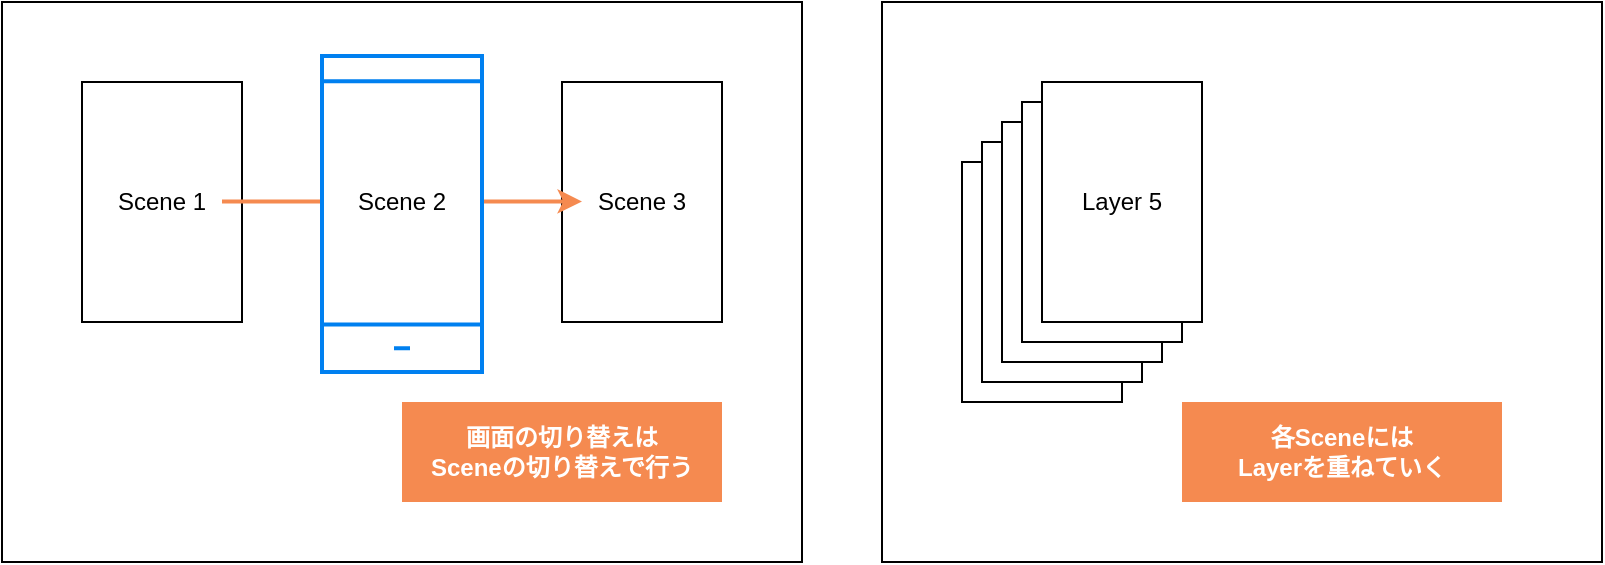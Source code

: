 <mxfile version="24.7.6">
  <diagram name="ページ1" id="mHwg5NyQNrpVbFLi7LDj">
    <mxGraphModel dx="1509" dy="827" grid="1" gridSize="10" guides="1" tooltips="1" connect="1" arrows="1" fold="1" page="1" pageScale="1" pageWidth="827" pageHeight="1169" math="0" shadow="0">
      <root>
        <mxCell id="0" />
        <mxCell id="1" parent="0" />
        <mxCell id="ozLeThp8QFuG8bKPz6EM-18" value="" style="rounded=0;whiteSpace=wrap;html=1;" vertex="1" parent="1">
          <mxGeometry x="520" y="40" width="360" height="280" as="geometry" />
        </mxCell>
        <mxCell id="ozLeThp8QFuG8bKPz6EM-9" value="" style="rounded=0;whiteSpace=wrap;html=1;" vertex="1" parent="1">
          <mxGeometry x="80" y="40" width="400" height="280" as="geometry" />
        </mxCell>
        <mxCell id="ozLeThp8QFuG8bKPz6EM-1" value="Scene 1" style="rounded=0;whiteSpace=wrap;html=1;" vertex="1" parent="1">
          <mxGeometry x="120" y="80" width="80" height="120" as="geometry" />
        </mxCell>
        <mxCell id="ozLeThp8QFuG8bKPz6EM-5" value="Scene 3" style="rounded=0;whiteSpace=wrap;html=1;" vertex="1" parent="1">
          <mxGeometry x="360" y="80" width="80" height="120" as="geometry" />
        </mxCell>
        <mxCell id="ozLeThp8QFuG8bKPz6EM-6" value="" style="endArrow=classic;html=1;rounded=0;strokeColor=#F58A50;strokeWidth=2;" edge="1" parent="1">
          <mxGeometry width="50" height="50" relative="1" as="geometry">
            <mxPoint x="190" y="139.69" as="sourcePoint" />
            <mxPoint x="370" y="139.69" as="targetPoint" />
          </mxGeometry>
        </mxCell>
        <mxCell id="ozLeThp8QFuG8bKPz6EM-4" value="Scene 2" style="rounded=0;whiteSpace=wrap;html=1;strokeColor=none;" vertex="1" parent="1">
          <mxGeometry x="240" y="80" width="80" height="120" as="geometry" />
        </mxCell>
        <mxCell id="ozLeThp8QFuG8bKPz6EM-2" value="" style="html=1;verticalLabelPosition=bottom;align=center;labelBackgroundColor=#ffffff;verticalAlign=top;strokeWidth=2;strokeColor=#0080F0;shadow=0;dashed=0;shape=mxgraph.ios7.icons.smartphone;fillColor=none;" vertex="1" parent="1">
          <mxGeometry x="240" y="67" width="80" height="158" as="geometry" />
        </mxCell>
        <mxCell id="ozLeThp8QFuG8bKPz6EM-8" value="" style="rounded=0;whiteSpace=wrap;html=1;strokeColor=none;fillColor=#F58A50;" vertex="1" parent="1">
          <mxGeometry x="280" y="240" width="160" height="50" as="geometry" />
        </mxCell>
        <mxCell id="ozLeThp8QFuG8bKPz6EM-7" value="画面の切り替えは&lt;div&gt;Sceneの切り替えで行う&lt;/div&gt;" style="text;html=1;align=center;verticalAlign=middle;whiteSpace=wrap;rounded=0;fontStyle=1;fontColor=#FFFFFF;" vertex="1" parent="1">
          <mxGeometry x="290" y="250" width="140" height="30" as="geometry" />
        </mxCell>
        <mxCell id="ozLeThp8QFuG8bKPz6EM-10" value="" style="rounded=0;whiteSpace=wrap;html=1;" vertex="1" parent="1">
          <mxGeometry x="560" y="120" width="80" height="120" as="geometry" />
        </mxCell>
        <mxCell id="ozLeThp8QFuG8bKPz6EM-11" value="" style="rounded=0;whiteSpace=wrap;html=1;" vertex="1" parent="1">
          <mxGeometry x="570" y="110" width="80" height="120" as="geometry" />
        </mxCell>
        <mxCell id="ozLeThp8QFuG8bKPz6EM-12" value="" style="rounded=0;whiteSpace=wrap;html=1;" vertex="1" parent="1">
          <mxGeometry x="580" y="100" width="80" height="120" as="geometry" />
        </mxCell>
        <mxCell id="ozLeThp8QFuG8bKPz6EM-13" value="" style="rounded=0;whiteSpace=wrap;html=1;" vertex="1" parent="1">
          <mxGeometry x="590" y="90" width="80" height="120" as="geometry" />
        </mxCell>
        <mxCell id="ozLeThp8QFuG8bKPz6EM-14" value="Layer 5" style="rounded=0;whiteSpace=wrap;html=1;" vertex="1" parent="1">
          <mxGeometry x="600" y="80" width="80" height="120" as="geometry" />
        </mxCell>
        <mxCell id="ozLeThp8QFuG8bKPz6EM-16" value="" style="rounded=0;whiteSpace=wrap;html=1;strokeColor=none;fillColor=#F58A50;" vertex="1" parent="1">
          <mxGeometry x="670" y="240" width="160" height="50" as="geometry" />
        </mxCell>
        <mxCell id="ozLeThp8QFuG8bKPz6EM-17" value="各Sceneには&lt;div&gt;Layerを重ねていく&lt;/div&gt;" style="text;html=1;align=center;verticalAlign=middle;whiteSpace=wrap;rounded=0;fontStyle=1;fontColor=#FFFFFF;" vertex="1" parent="1">
          <mxGeometry x="680" y="250" width="140" height="30" as="geometry" />
        </mxCell>
      </root>
    </mxGraphModel>
  </diagram>
</mxfile>

